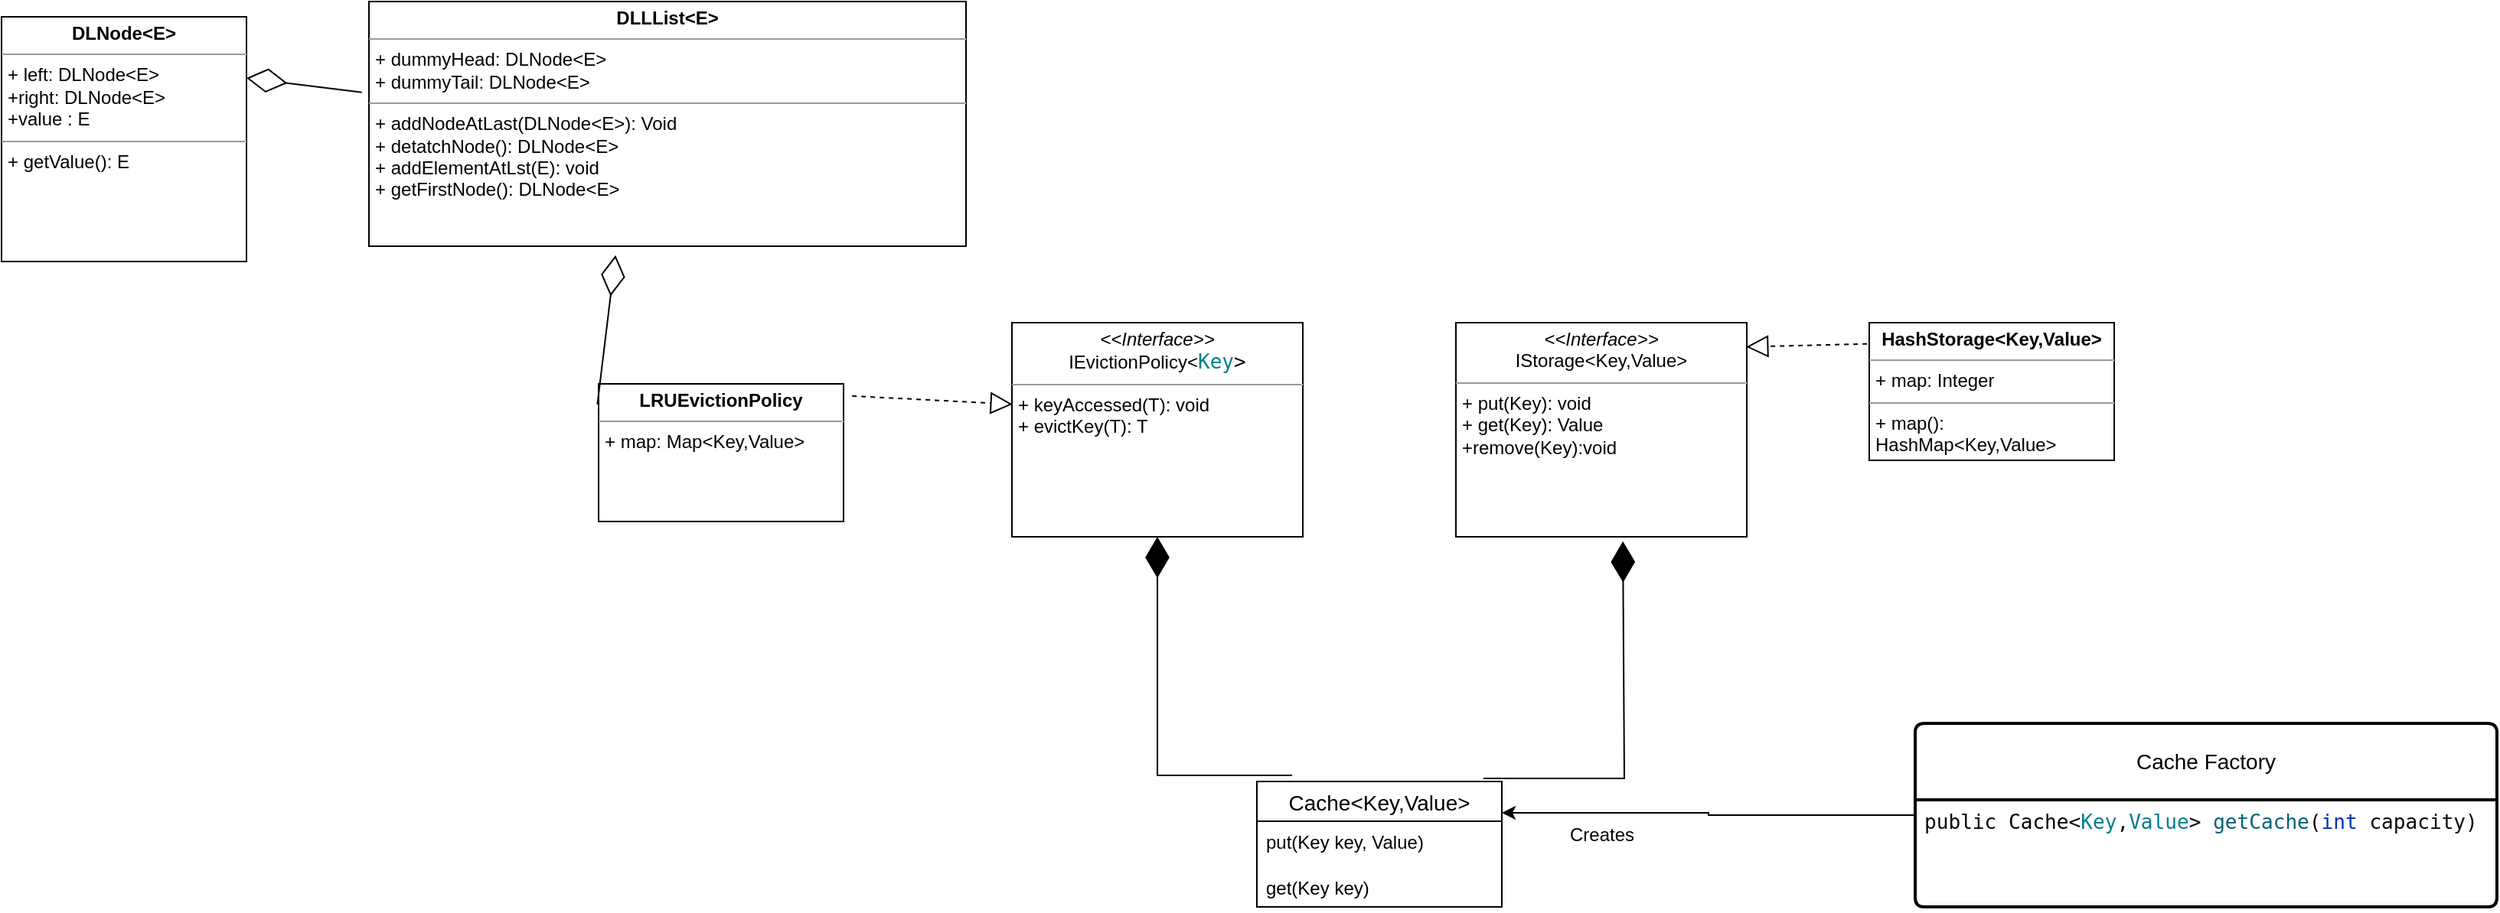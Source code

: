 <mxfile version="21.5.0" type="github">
  <diagram name="Page-1" id="Y2ReX460H2dDcdEjLJS4">
    <mxGraphModel dx="3676" dy="2241" grid="1" gridSize="10" guides="1" tooltips="1" connect="1" arrows="1" fold="1" page="1" pageScale="1" pageWidth="827" pageHeight="1169" math="0" shadow="0">
      <root>
        <mxCell id="0" />
        <mxCell id="1" parent="0" />
        <mxCell id="vCNsKtDUgiW5gq87gPrt-31" style="edgeStyle=orthogonalEdgeStyle;rounded=0;orthogonalLoop=1;jettySize=auto;html=1;entryX=1;entryY=0.25;entryDx=0;entryDy=0;" parent="1" source="vCNsKtDUgiW5gq87gPrt-1" target="vCNsKtDUgiW5gq87gPrt-15" edge="1">
          <mxGeometry relative="1" as="geometry" />
        </mxCell>
        <mxCell id="vCNsKtDUgiW5gq87gPrt-1" value="Cache Factory" style="swimlane;childLayout=stackLayout;horizontal=1;startSize=50;horizontalStack=0;rounded=1;fontSize=14;fontStyle=0;strokeWidth=2;resizeParent=0;resizeLast=1;shadow=0;dashed=0;align=center;arcSize=4;whiteSpace=wrap;html=1;" parent="1" vertex="1">
          <mxGeometry x="330" y="292" width="380" height="120" as="geometry">
            <mxRectangle x="220" y="240" width="130" height="50" as="alternateBounds" />
          </mxGeometry>
        </mxCell>
        <mxCell id="vCNsKtDUgiW5gq87gPrt-2" value="&lt;div style=&quot;background-color: rgb(255, 255, 255); color: rgb(8, 8, 8); font-family: &amp;quot;JetBrains Mono&amp;quot;, monospace; font-size: 9.8pt;&quot;&gt;public &lt;span style=&quot;color:#000000;&quot;&gt;Cache&lt;/span&gt;&amp;lt;&lt;span style=&quot;color:#007e8a;&quot;&gt;Key&lt;/span&gt;,&lt;span style=&quot;color:#007e8a;&quot;&gt;Value&lt;/span&gt;&amp;gt; &lt;span style=&quot;color:#00627a;&quot;&gt;getCache&lt;/span&gt;(&lt;span style=&quot;color:#0033b3;&quot;&gt;int &lt;/span&gt;capacity)&lt;/div&gt;" style="align=left;strokeColor=none;fillColor=none;spacingLeft=4;fontSize=12;verticalAlign=top;resizable=0;rotatable=0;part=1;html=1;" parent="vCNsKtDUgiW5gq87gPrt-1" vertex="1">
          <mxGeometry y="50" width="380" height="70" as="geometry" />
        </mxCell>
        <mxCell id="vCNsKtDUgiW5gq87gPrt-15" value="Cache&lt;Key,Value&gt;" style="swimlane;fontStyle=0;childLayout=stackLayout;horizontal=1;startSize=26;horizontalStack=0;resizeParent=1;resizeParentMax=0;resizeLast=0;collapsible=1;marginBottom=0;align=center;fontSize=14;" parent="1" vertex="1">
          <mxGeometry x="-100" y="330" width="160" height="82" as="geometry" />
        </mxCell>
        <mxCell id="vCNsKtDUgiW5gq87gPrt-16" value="put(Key key, Value)" style="text;strokeColor=none;fillColor=none;spacingLeft=4;spacingRight=4;overflow=hidden;rotatable=0;points=[[0,0.5],[1,0.5]];portConstraint=eastwest;fontSize=12;whiteSpace=wrap;html=1;" parent="vCNsKtDUgiW5gq87gPrt-15" vertex="1">
          <mxGeometry y="26" width="160" height="30" as="geometry" />
        </mxCell>
        <mxCell id="vCNsKtDUgiW5gq87gPrt-17" value="get(Key key)" style="text;strokeColor=none;fillColor=none;spacingLeft=4;spacingRight=4;overflow=hidden;rotatable=0;points=[[0,0.5],[1,0.5]];portConstraint=eastwest;fontSize=12;whiteSpace=wrap;html=1;" parent="vCNsKtDUgiW5gq87gPrt-15" vertex="1">
          <mxGeometry y="56" width="160" height="26" as="geometry" />
        </mxCell>
        <mxCell id="vCNsKtDUgiW5gq87gPrt-32" value="Creates" style="text;html=1;align=center;verticalAlign=middle;resizable=0;points=[];autosize=1;strokeColor=none;fillColor=none;" parent="1" vertex="1">
          <mxGeometry x="90" y="350" width="70" height="30" as="geometry" />
        </mxCell>
        <mxCell id="vCNsKtDUgiW5gq87gPrt-39" value="&lt;p style=&quot;margin:0px;margin-top:4px;text-align:center;&quot;&gt;&lt;i&gt;&amp;lt;&amp;lt;Interface&amp;gt;&amp;gt;&lt;/i&gt;&lt;br&gt;IEvictionPolicy&amp;lt;&lt;span style=&quot;border-color: var(--border-color); font-family: &amp;quot;JetBrains Mono&amp;quot;, monospace; font-size: 13.067px; color: rgb(0, 126, 138);&quot;&gt;Key&lt;/span&gt;&lt;span style=&quot;color: rgb(8, 8, 8); font-family: &amp;quot;JetBrains Mono&amp;quot;, monospace; font-size: 13.067px; background-color: rgb(255, 255, 255);&quot;&gt;&amp;gt;&lt;/span&gt;&lt;br&gt;&lt;/p&gt;&lt;hr size=&quot;1&quot;&gt;&lt;p style=&quot;margin:0px;margin-left:4px;&quot;&gt;&lt;/p&gt;&lt;p style=&quot;margin:0px;margin-left:4px;&quot;&gt;+ keyAccessed(T): void&lt;br&gt;+ evictKey(T): T&lt;/p&gt;" style="verticalAlign=top;align=left;overflow=fill;fontSize=12;fontFamily=Helvetica;html=1;whiteSpace=wrap;" parent="1" vertex="1">
          <mxGeometry x="-260" y="30" width="190" height="140" as="geometry" />
        </mxCell>
        <mxCell id="vCNsKtDUgiW5gq87gPrt-40" value="&lt;p style=&quot;margin:0px;margin-top:4px;text-align:center;&quot;&gt;&lt;i&gt;&amp;lt;&amp;lt;Interface&amp;gt;&amp;gt;&lt;/i&gt;&lt;br&gt;IStorage&amp;lt;Key,Value&amp;gt;&lt;/p&gt;&lt;hr size=&quot;1&quot;&gt;&lt;p style=&quot;margin:0px;margin-left:4px;&quot;&gt;&lt;span style=&quot;background-color: initial;&quot;&gt;+ put(Key): void&lt;/span&gt;&lt;br&gt;&lt;/p&gt;&lt;p style=&quot;margin:0px;margin-left:4px;&quot;&gt;+ get(Key): Value&lt;/p&gt;&lt;p style=&quot;margin:0px;margin-left:4px;&quot;&gt;+remove(Key):void&lt;/p&gt;" style="verticalAlign=top;align=left;overflow=fill;fontSize=12;fontFamily=Helvetica;html=1;whiteSpace=wrap;" parent="1" vertex="1">
          <mxGeometry x="30" y="30" width="190" height="140" as="geometry" />
        </mxCell>
        <mxCell id="vCNsKtDUgiW5gq87gPrt-42" value="&lt;p style=&quot;margin:0px;margin-top:4px;text-align:center;&quot;&gt;&lt;b&gt;LRUEvictionPolicy&lt;/b&gt;&lt;/p&gt;&lt;hr size=&quot;1&quot;&gt;&lt;p style=&quot;margin:0px;margin-left:4px;&quot;&gt;+ map: Map&amp;lt;Key,Value&amp;gt;&lt;/p&gt;&lt;p style=&quot;margin:0px;margin-left:4px;&quot;&gt;&lt;br&gt;&lt;/p&gt;" style="verticalAlign=top;align=left;overflow=fill;fontSize=12;fontFamily=Helvetica;html=1;whiteSpace=wrap;" parent="1" vertex="1">
          <mxGeometry x="-530" y="70" width="160" height="90" as="geometry" />
        </mxCell>
        <mxCell id="Lpu567G0PW0T4ymjj-NV-4" value="" style="endArrow=diamondThin;endFill=1;endSize=24;html=1;rounded=0;exitX=0.144;exitY=-0.049;exitDx=0;exitDy=0;exitPerimeter=0;entryX=0.5;entryY=1;entryDx=0;entryDy=0;" parent="1" source="vCNsKtDUgiW5gq87gPrt-15" target="vCNsKtDUgiW5gq87gPrt-39" edge="1">
          <mxGeometry width="160" relative="1" as="geometry">
            <mxPoint x="-40" y="220" as="sourcePoint" />
            <mxPoint x="120" y="220" as="targetPoint" />
            <Array as="points">
              <mxPoint x="-165" y="326" />
            </Array>
          </mxGeometry>
        </mxCell>
        <mxCell id="Lpu567G0PW0T4ymjj-NV-5" value="" style="endArrow=diamondThin;endFill=1;endSize=24;html=1;rounded=0;exitX=0.925;exitY=-0.024;exitDx=0;exitDy=0;exitPerimeter=0;entryX=0.574;entryY=1.021;entryDx=0;entryDy=0;entryPerimeter=0;" parent="1" source="vCNsKtDUgiW5gq87gPrt-15" target="vCNsKtDUgiW5gq87gPrt-40" edge="1">
          <mxGeometry width="160" relative="1" as="geometry">
            <mxPoint x="50" y="300" as="sourcePoint" />
            <mxPoint x="210" y="300" as="targetPoint" />
            <Array as="points">
              <mxPoint x="140" y="328" />
            </Array>
          </mxGeometry>
        </mxCell>
        <mxCell id="Lpu567G0PW0T4ymjj-NV-6" value="&lt;p style=&quot;margin:0px;margin-top:4px;text-align:center;&quot;&gt;&lt;b&gt;HashStorage&amp;lt;Key,Value&amp;gt;&lt;/b&gt;&lt;/p&gt;&lt;hr size=&quot;1&quot;&gt;&lt;p style=&quot;margin:0px;margin-left:4px;&quot;&gt;+ map: Integer&lt;/p&gt;&lt;hr size=&quot;1&quot;&gt;&lt;p style=&quot;margin:0px;margin-left:4px;&quot;&gt;+ map(): HashMap&amp;lt;Key,Value&amp;gt;&lt;/p&gt;" style="verticalAlign=top;align=left;overflow=fill;fontSize=12;fontFamily=Helvetica;html=1;whiteSpace=wrap;" parent="1" vertex="1">
          <mxGeometry x="300" y="30" width="160" height="90" as="geometry" />
        </mxCell>
        <mxCell id="Lpu567G0PW0T4ymjj-NV-7" value="" style="endArrow=block;dashed=1;endFill=0;endSize=12;html=1;rounded=0;exitX=-0.009;exitY=0.154;exitDx=0;exitDy=0;exitPerimeter=0;entryX=0.998;entryY=0.113;entryDx=0;entryDy=0;entryPerimeter=0;" parent="1" source="Lpu567G0PW0T4ymjj-NV-6" target="vCNsKtDUgiW5gq87gPrt-40" edge="1">
          <mxGeometry width="160" relative="1" as="geometry">
            <mxPoint x="230" y="180" as="sourcePoint" />
            <mxPoint x="390" y="180" as="targetPoint" />
          </mxGeometry>
        </mxCell>
        <mxCell id="Lpu567G0PW0T4ymjj-NV-8" value="" style="endArrow=block;dashed=1;endFill=0;endSize=12;html=1;rounded=0;exitX=1.035;exitY=0.088;exitDx=0;exitDy=0;exitPerimeter=0;entryX=0.002;entryY=0.381;entryDx=0;entryDy=0;entryPerimeter=0;" parent="1" source="vCNsKtDUgiW5gq87gPrt-42" edge="1" target="vCNsKtDUgiW5gq87gPrt-39">
          <mxGeometry width="160" relative="1" as="geometry">
            <mxPoint x="-410" y="40" as="sourcePoint" />
            <mxPoint x="-280" y="38" as="targetPoint" />
          </mxGeometry>
        </mxCell>
        <mxCell id="Lpu567G0PW0T4ymjj-NV-9" value="&lt;p style=&quot;margin:0px;margin-top:4px;text-align:center;&quot;&gt;&lt;b&gt;DLLList&amp;lt;E&amp;gt;&lt;/b&gt;&lt;/p&gt;&lt;hr size=&quot;1&quot;&gt;&lt;p style=&quot;margin:0px;margin-left:4px;&quot;&gt;+ dummyHead: DLNode&amp;lt;E&amp;gt;&lt;/p&gt;&lt;p style=&quot;margin:0px;margin-left:4px;&quot;&gt;+ dummyTail: DLNode&amp;lt;E&amp;gt;&lt;/p&gt;&lt;hr size=&quot;1&quot;&gt;&lt;p style=&quot;margin:0px;margin-left:4px;&quot;&gt;+ addNodeAtLast(DLNode&amp;lt;E&amp;gt;): Void&lt;/p&gt;&lt;p style=&quot;margin:0px;margin-left:4px;&quot;&gt;+ detatchNode(): DLNode&amp;lt;E&amp;gt;&lt;/p&gt;&lt;p style=&quot;margin:0px;margin-left:4px;&quot;&gt;+ addElementAtLst(E): void&lt;/p&gt;&lt;p style=&quot;margin:0px;margin-left:4px;&quot;&gt;+ getFirstNode(): DLNode&amp;lt;E&amp;gt;&lt;/p&gt;" style="verticalAlign=top;align=left;overflow=fill;fontSize=12;fontFamily=Helvetica;html=1;whiteSpace=wrap;" parent="1" vertex="1">
          <mxGeometry x="-680" y="-180" width="390" height="160" as="geometry" />
        </mxCell>
        <mxCell id="Lpu567G0PW0T4ymjj-NV-10" value="" style="endArrow=diamondThin;endFill=0;endSize=24;html=1;rounded=0;exitX=-0.005;exitY=0.149;exitDx=0;exitDy=0;exitPerimeter=0;entryX=0.413;entryY=1.037;entryDx=0;entryDy=0;entryPerimeter=0;" parent="1" source="vCNsKtDUgiW5gq87gPrt-42" target="Lpu567G0PW0T4ymjj-NV-9" edge="1">
          <mxGeometry width="160" relative="1" as="geometry">
            <mxPoint x="-710" y="190" as="sourcePoint" />
            <mxPoint x="-550" y="190" as="targetPoint" />
          </mxGeometry>
        </mxCell>
        <mxCell id="Lpu567G0PW0T4ymjj-NV-11" value="&lt;p style=&quot;margin:0px;margin-top:4px;text-align:center;&quot;&gt;&lt;b&gt;DLNode&amp;lt;E&amp;gt;&lt;/b&gt;&lt;/p&gt;&lt;hr size=&quot;1&quot;&gt;&lt;p style=&quot;margin:0px;margin-left:4px;&quot;&gt;+ left: DLNode&amp;lt;E&amp;gt;&lt;/p&gt;&lt;p style=&quot;margin:0px;margin-left:4px;&quot;&gt;+right: DLNode&amp;lt;E&amp;gt;&lt;/p&gt;&lt;p style=&quot;margin:0px;margin-left:4px;&quot;&gt;+value : E&lt;/p&gt;&lt;hr size=&quot;1&quot;&gt;&lt;p style=&quot;margin:0px;margin-left:4px;&quot;&gt;+ getValue(): E&lt;/p&gt;" style="verticalAlign=top;align=left;overflow=fill;fontSize=12;fontFamily=Helvetica;html=1;whiteSpace=wrap;" parent="1" vertex="1">
          <mxGeometry x="-920" y="-170" width="160" height="160" as="geometry" />
        </mxCell>
        <mxCell id="B0cq3DM3yUr2_pwCIcPa-2" value="" style="endArrow=diamondThin;endFill=0;endSize=24;html=1;rounded=0;exitX=-0.012;exitY=0.371;exitDx=0;exitDy=0;exitPerimeter=0;entryX=1;entryY=0.25;entryDx=0;entryDy=0;" edge="1" parent="1" source="Lpu567G0PW0T4ymjj-NV-9" target="Lpu567G0PW0T4ymjj-NV-11">
          <mxGeometry width="160" relative="1" as="geometry">
            <mxPoint x="-840" y="150" as="sourcePoint" />
            <mxPoint x="-680" y="150" as="targetPoint" />
          </mxGeometry>
        </mxCell>
      </root>
    </mxGraphModel>
  </diagram>
</mxfile>
